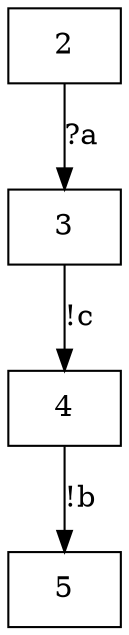 digraph ICTS { 
 q2 [shape = "rectangle" label="2"]; 
 q2 [shape = "rectangle" label="2"]; 
 q3 [shape = "rectangle" label="3"]; 
 q3 [shape = "rectangle" label="3"]; 
 q4 [shape = "rectangle" label="4"]; 
 q4 [shape = "rectangle" label="4"]; 
 q5 [shape = "rectangle" label="5"]; 
 q2 -> q3 [label="?a"]; 
 q3 -> q4 [label="!c"]; 
 q4 -> q5 [label="!b"]; 
 }
 